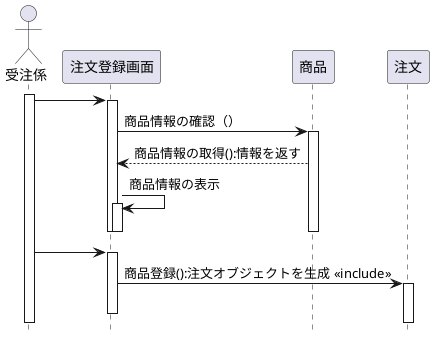 @startuml
hide footbox
actor 受注係 as taker
participant "注文登録画面" as screen
participant "商品" as merchandise
participant "注文" as order

activate taker
taker -> screen


activate screen
screen -> merchandise:商品情報の確認（）

activate merchandise
merchandise --> screen:商品情報の取得():情報を返す
screen -> screen:商品情報の表示

activate screen
deactivate screen


deactivate screen
deactivate merchandise

 
taker -> screen
activate screen
screen -> order:商品登録():注文オブジェクトを生成 <<include>>

activate order

deactivate screen
@enduml